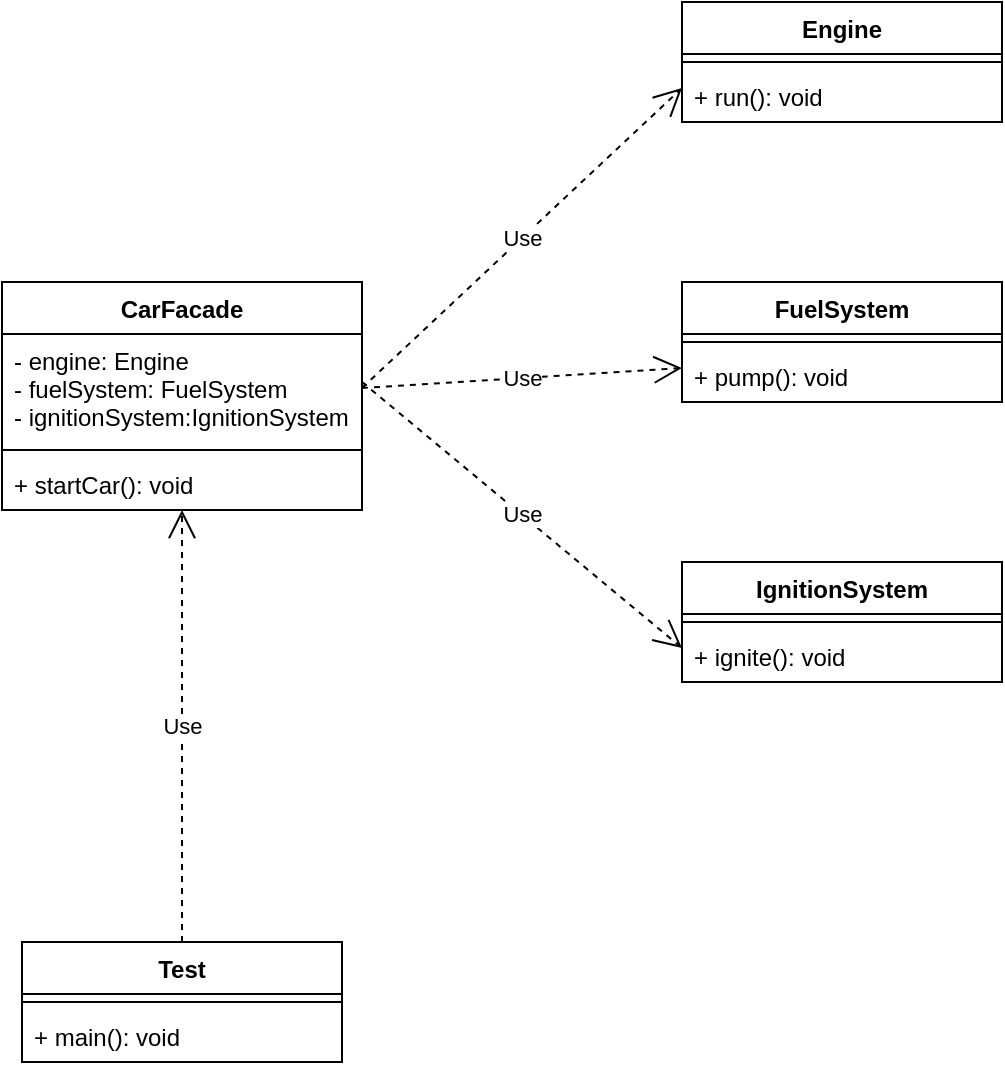 <mxfile version="18.0.6" type="device"><diagram id="aN4HvWtMiXiYndAj0JJv" name="第 1 页"><mxGraphModel dx="516" dy="857" grid="1" gridSize="10" guides="1" tooltips="1" connect="1" arrows="1" fold="1" page="1" pageScale="1" pageWidth="827" pageHeight="1169" math="0" shadow="0"><root><mxCell id="0"/><mxCell id="1" parent="0"/><mxCell id="o8dezDME8GLegBk9HknI-1" value="CarFacade" style="swimlane;fontStyle=1;align=center;verticalAlign=top;childLayout=stackLayout;horizontal=1;startSize=26;horizontalStack=0;resizeParent=1;resizeParentMax=0;resizeLast=0;collapsible=1;marginBottom=0;" parent="1" vertex="1"><mxGeometry x="140" y="200" width="180" height="114" as="geometry"/></mxCell><mxCell id="o8dezDME8GLegBk9HknI-2" value="- engine: Engine&#10;- fuelSystem: FuelSystem&#10;- ignitionSystem:IgnitionSystem&#10;" style="text;strokeColor=none;fillColor=none;align=left;verticalAlign=top;spacingLeft=4;spacingRight=4;overflow=hidden;rotatable=0;points=[[0,0.5],[1,0.5]];portConstraint=eastwest;" parent="o8dezDME8GLegBk9HknI-1" vertex="1"><mxGeometry y="26" width="180" height="54" as="geometry"/></mxCell><mxCell id="o8dezDME8GLegBk9HknI-3" value="" style="line;strokeWidth=1;fillColor=none;align=left;verticalAlign=middle;spacingTop=-1;spacingLeft=3;spacingRight=3;rotatable=0;labelPosition=right;points=[];portConstraint=eastwest;" parent="o8dezDME8GLegBk9HknI-1" vertex="1"><mxGeometry y="80" width="180" height="8" as="geometry"/></mxCell><mxCell id="o8dezDME8GLegBk9HknI-4" value="+ startCar(): void" style="text;strokeColor=none;fillColor=none;align=left;verticalAlign=top;spacingLeft=4;spacingRight=4;overflow=hidden;rotatable=0;points=[[0,0.5],[1,0.5]];portConstraint=eastwest;" parent="o8dezDME8GLegBk9HknI-1" vertex="1"><mxGeometry y="88" width="180" height="26" as="geometry"/></mxCell><mxCell id="o8dezDME8GLegBk9HknI-5" value="FuelSystem" style="swimlane;fontStyle=1;align=center;verticalAlign=top;childLayout=stackLayout;horizontal=1;startSize=26;horizontalStack=0;resizeParent=1;resizeParentMax=0;resizeLast=0;collapsible=1;marginBottom=0;" parent="1" vertex="1"><mxGeometry x="480" y="200" width="160" height="60" as="geometry"/></mxCell><mxCell id="o8dezDME8GLegBk9HknI-7" value="" style="line;strokeWidth=1;fillColor=none;align=left;verticalAlign=middle;spacingTop=-1;spacingLeft=3;spacingRight=3;rotatable=0;labelPosition=right;points=[];portConstraint=eastwest;" parent="o8dezDME8GLegBk9HknI-5" vertex="1"><mxGeometry y="26" width="160" height="8" as="geometry"/></mxCell><mxCell id="o8dezDME8GLegBk9HknI-8" value="+ pump(): void" style="text;strokeColor=none;fillColor=none;align=left;verticalAlign=top;spacingLeft=4;spacingRight=4;overflow=hidden;rotatable=0;points=[[0,0.5],[1,0.5]];portConstraint=eastwest;" parent="o8dezDME8GLegBk9HknI-5" vertex="1"><mxGeometry y="34" width="160" height="26" as="geometry"/></mxCell><mxCell id="o8dezDME8GLegBk9HknI-9" value="IgnitionSystem" style="swimlane;fontStyle=1;align=center;verticalAlign=top;childLayout=stackLayout;horizontal=1;startSize=26;horizontalStack=0;resizeParent=1;resizeParentMax=0;resizeLast=0;collapsible=1;marginBottom=0;" parent="1" vertex="1"><mxGeometry x="480" y="340" width="160" height="60" as="geometry"/></mxCell><mxCell id="o8dezDME8GLegBk9HknI-11" value="" style="line;strokeWidth=1;fillColor=none;align=left;verticalAlign=middle;spacingTop=-1;spacingLeft=3;spacingRight=3;rotatable=0;labelPosition=right;points=[];portConstraint=eastwest;" parent="o8dezDME8GLegBk9HknI-9" vertex="1"><mxGeometry y="26" width="160" height="8" as="geometry"/></mxCell><mxCell id="o8dezDME8GLegBk9HknI-12" value="+ ignite(): void" style="text;strokeColor=none;fillColor=none;align=left;verticalAlign=top;spacingLeft=4;spacingRight=4;overflow=hidden;rotatable=0;points=[[0,0.5],[1,0.5]];portConstraint=eastwest;" parent="o8dezDME8GLegBk9HknI-9" vertex="1"><mxGeometry y="34" width="160" height="26" as="geometry"/></mxCell><mxCell id="o8dezDME8GLegBk9HknI-13" value="Engine" style="swimlane;fontStyle=1;align=center;verticalAlign=top;childLayout=stackLayout;horizontal=1;startSize=26;horizontalStack=0;resizeParent=1;resizeParentMax=0;resizeLast=0;collapsible=1;marginBottom=0;" parent="1" vertex="1"><mxGeometry x="480" y="60" width="160" height="60" as="geometry"/></mxCell><mxCell id="o8dezDME8GLegBk9HknI-15" value="" style="line;strokeWidth=1;fillColor=none;align=left;verticalAlign=middle;spacingTop=-1;spacingLeft=3;spacingRight=3;rotatable=0;labelPosition=right;points=[];portConstraint=eastwest;" parent="o8dezDME8GLegBk9HknI-13" vertex="1"><mxGeometry y="26" width="160" height="8" as="geometry"/></mxCell><mxCell id="o8dezDME8GLegBk9HknI-16" value="+ run(): void" style="text;strokeColor=none;fillColor=none;align=left;verticalAlign=top;spacingLeft=4;spacingRight=4;overflow=hidden;rotatable=0;points=[[0,0.5],[1,0.5]];portConstraint=eastwest;" parent="o8dezDME8GLegBk9HknI-13" vertex="1"><mxGeometry y="34" width="160" height="26" as="geometry"/></mxCell><mxCell id="o8dezDME8GLegBk9HknI-18" value="Use" style="endArrow=open;endSize=12;dashed=1;html=1;rounded=0;exitX=1;exitY=0.5;exitDx=0;exitDy=0;entryX=0;entryY=0.5;entryDx=0;entryDy=0;" parent="1" source="o8dezDME8GLegBk9HknI-2" edge="1"><mxGeometry width="160" relative="1" as="geometry"><mxPoint x="330" y="390" as="sourcePoint"/><mxPoint x="480" y="103" as="targetPoint"/></mxGeometry></mxCell><mxCell id="o8dezDME8GLegBk9HknI-19" value="Use" style="endArrow=open;endSize=12;dashed=1;html=1;rounded=0;exitX=1;exitY=0.5;exitDx=0;exitDy=0;entryX=0;entryY=0.5;entryDx=0;entryDy=0;" parent="1" source="o8dezDME8GLegBk9HknI-2" edge="1"><mxGeometry width="160" relative="1" as="geometry"><mxPoint x="330" y="263" as="sourcePoint"/><mxPoint x="480" y="243" as="targetPoint"/></mxGeometry></mxCell><mxCell id="o8dezDME8GLegBk9HknI-20" value="Use" style="endArrow=open;endSize=12;dashed=1;html=1;rounded=0;entryX=0;entryY=0.5;entryDx=0;entryDy=0;" parent="1" edge="1"><mxGeometry width="160" relative="1" as="geometry"><mxPoint x="320" y="250" as="sourcePoint"/><mxPoint x="480" y="383" as="targetPoint"/></mxGeometry></mxCell><mxCell id="o8dezDME8GLegBk9HknI-21" value="Test" style="swimlane;fontStyle=1;align=center;verticalAlign=top;childLayout=stackLayout;horizontal=1;startSize=26;horizontalStack=0;resizeParent=1;resizeParentMax=0;resizeLast=0;collapsible=1;marginBottom=0;" parent="1" vertex="1"><mxGeometry x="150" y="530" width="160" height="60" as="geometry"/></mxCell><mxCell id="o8dezDME8GLegBk9HknI-22" value="" style="line;strokeWidth=1;fillColor=none;align=left;verticalAlign=middle;spacingTop=-1;spacingLeft=3;spacingRight=3;rotatable=0;labelPosition=right;points=[];portConstraint=eastwest;" parent="o8dezDME8GLegBk9HknI-21" vertex="1"><mxGeometry y="26" width="160" height="8" as="geometry"/></mxCell><mxCell id="o8dezDME8GLegBk9HknI-23" value="+ main(): void" style="text;strokeColor=none;fillColor=none;align=left;verticalAlign=top;spacingLeft=4;spacingRight=4;overflow=hidden;rotatable=0;points=[[0,0.5],[1,0.5]];portConstraint=eastwest;" parent="o8dezDME8GLegBk9HknI-21" vertex="1"><mxGeometry y="34" width="160" height="26" as="geometry"/></mxCell><mxCell id="o8dezDME8GLegBk9HknI-24" value="Use" style="endArrow=open;endSize=12;dashed=1;html=1;exitX=0.5;exitY=0;exitDx=0;exitDy=0;" parent="1" source="o8dezDME8GLegBk9HknI-21" target="o8dezDME8GLegBk9HknI-4" edge="1"><mxGeometry width="160" relative="1" as="geometry"><mxPoint x="157" y="758" as="sourcePoint"/><mxPoint x="230" y="710" as="targetPoint"/></mxGeometry></mxCell></root></mxGraphModel></diagram></mxfile>